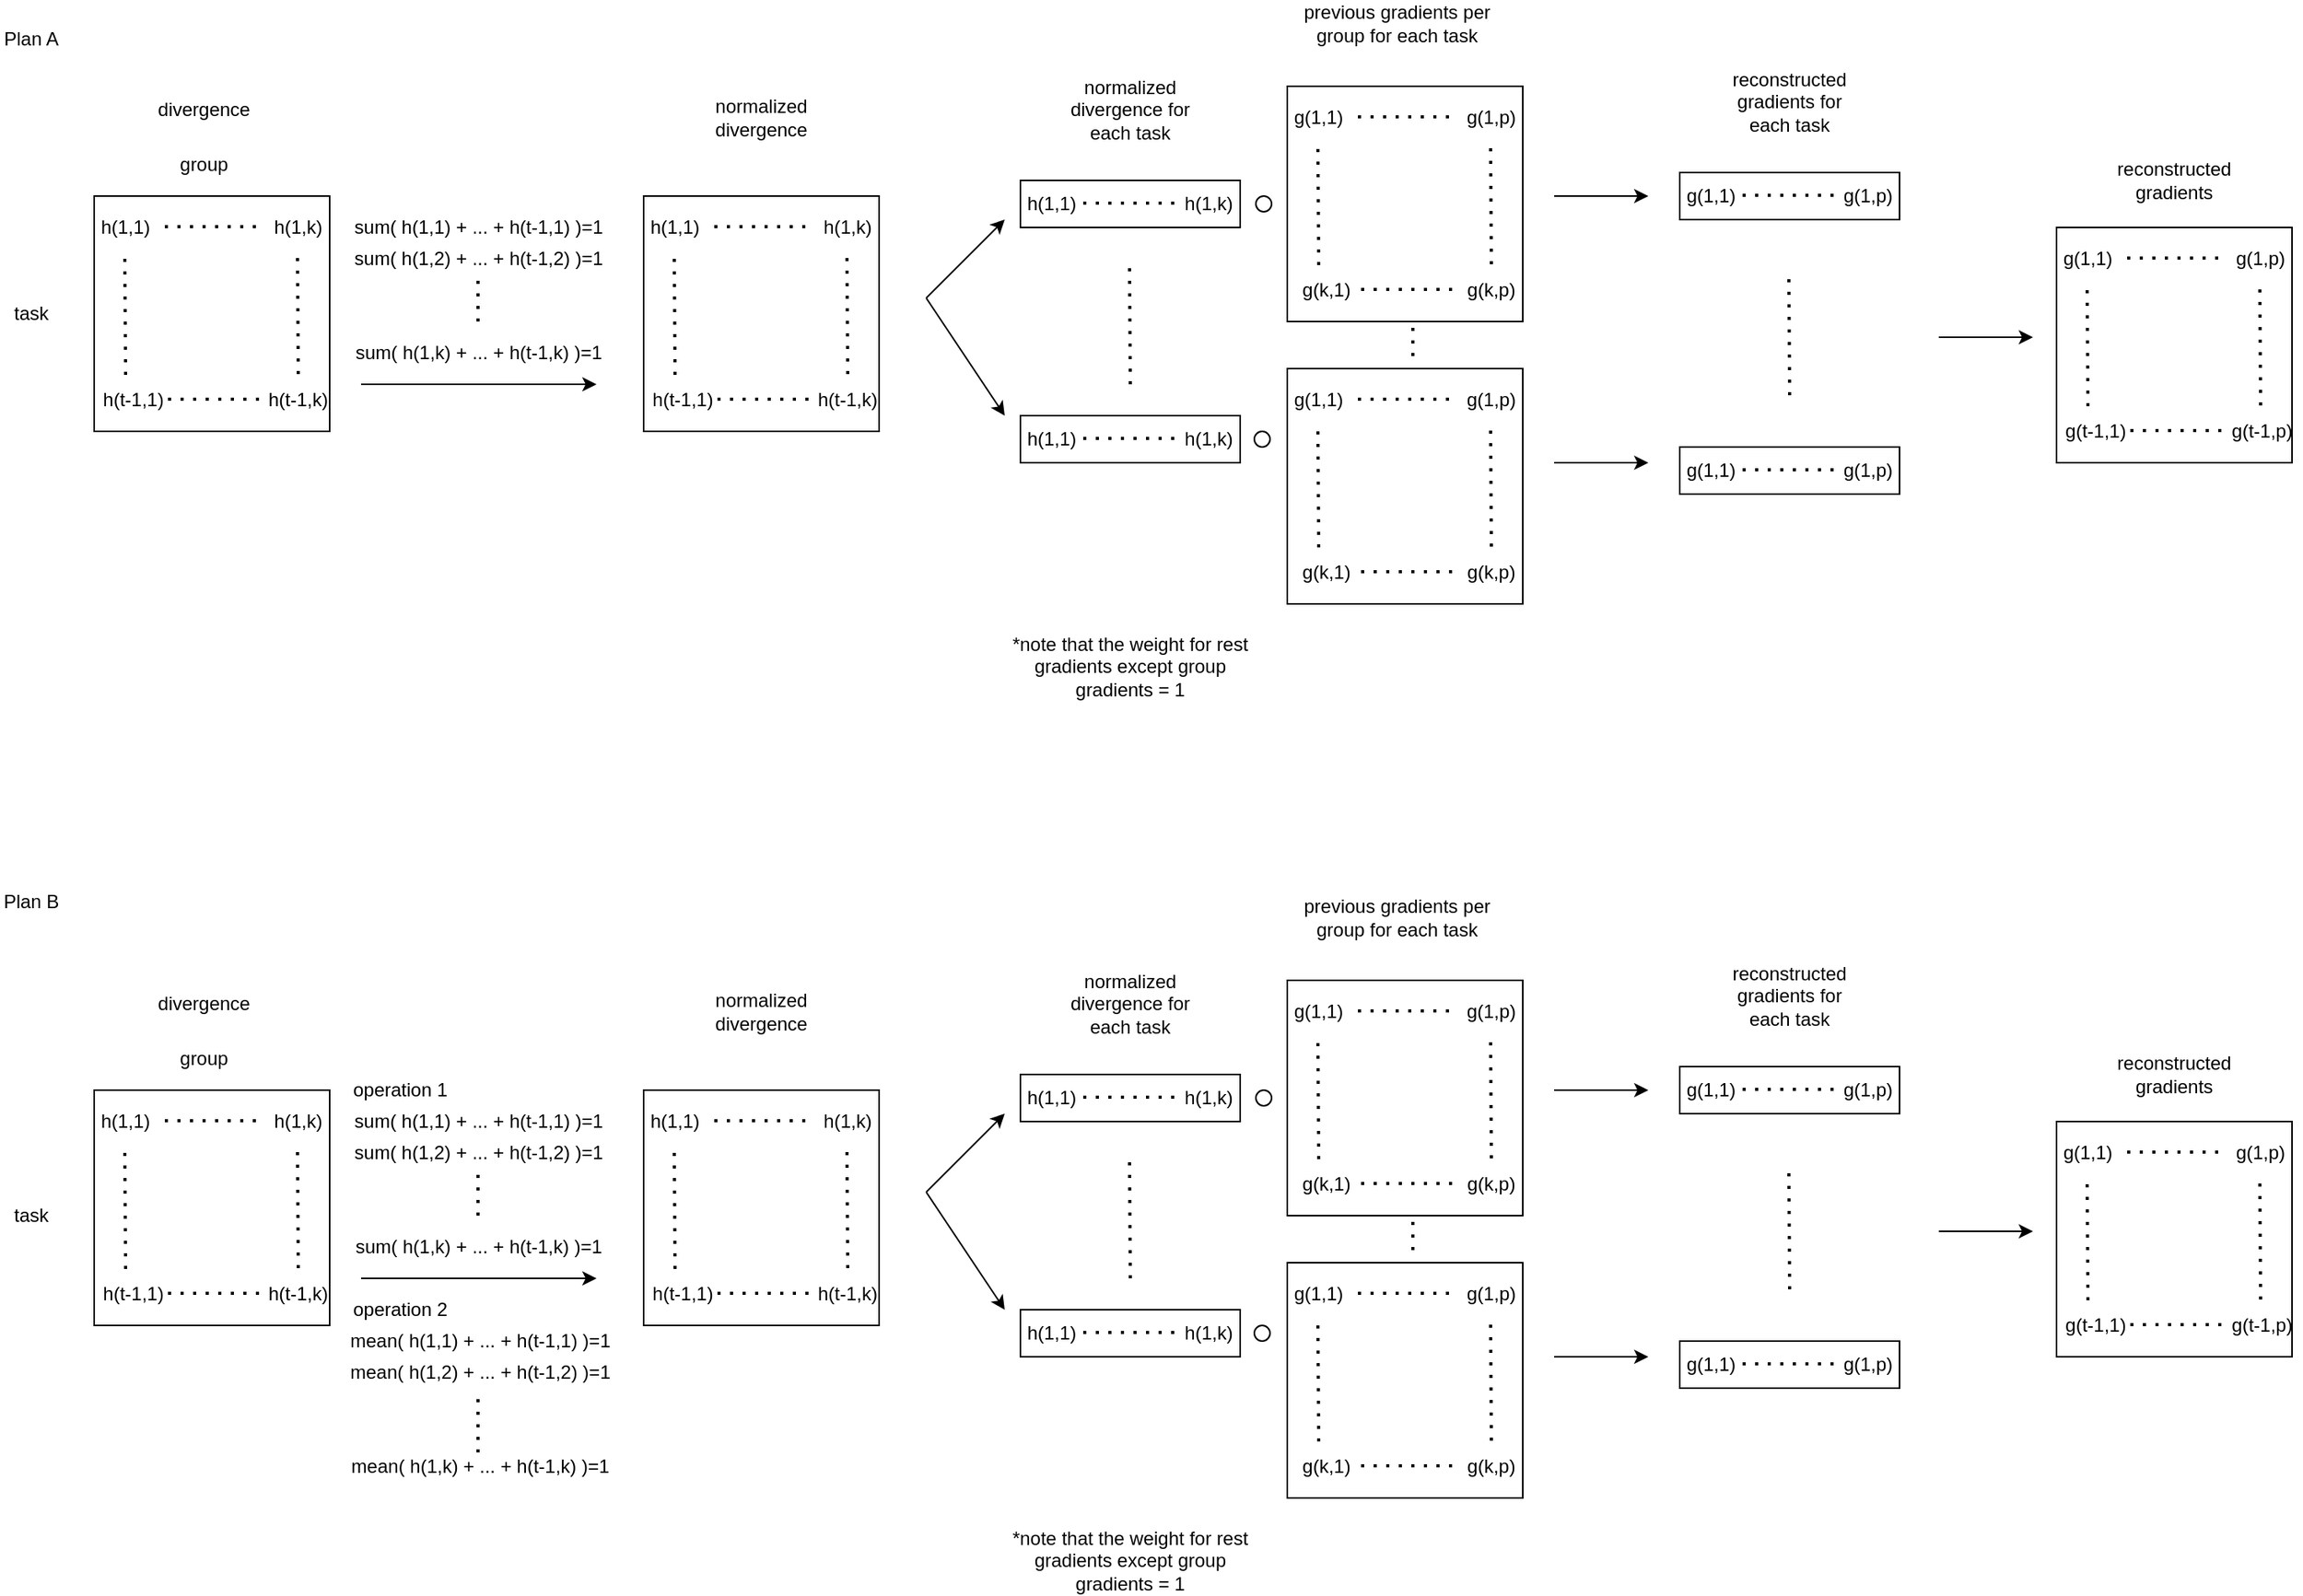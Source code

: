 <mxfile version="14.9.6" type="device"><diagram id="8a11EngGAGBLf7VXz49O" name="Page-1"><mxGraphModel dx="1901" dy="1101" grid="1" gridSize="10" guides="1" tooltips="1" connect="1" arrows="1" fold="1" page="1" pageScale="1" pageWidth="850" pageHeight="1100" math="0" shadow="0"><root><mxCell id="0"/><mxCell id="1" parent="0"/><mxCell id="VhBI8Ey52YDhDSZENE0C-6" value="" style="whiteSpace=wrap;html=1;aspect=fixed;" vertex="1" parent="1"><mxGeometry x="100" y="180" width="150" height="150" as="geometry"/></mxCell><mxCell id="VhBI8Ey52YDhDSZENE0C-7" value="h(1,1)" style="text;html=1;strokeColor=none;fillColor=none;align=center;verticalAlign=middle;whiteSpace=wrap;rounded=0;" vertex="1" parent="1"><mxGeometry x="100" y="190" width="40" height="20" as="geometry"/></mxCell><mxCell id="VhBI8Ey52YDhDSZENE0C-9" value="" style="endArrow=none;dashed=1;html=1;dashPattern=1 3;strokeWidth=2;" edge="1" parent="1"><mxGeometry width="50" height="50" relative="1" as="geometry"><mxPoint x="120" y="294" as="sourcePoint"/><mxPoint x="119.5" y="217" as="targetPoint"/></mxGeometry></mxCell><mxCell id="VhBI8Ey52YDhDSZENE0C-10" value="h(t-1,1)" style="text;html=1;strokeColor=none;fillColor=none;align=center;verticalAlign=middle;whiteSpace=wrap;rounded=0;" vertex="1" parent="1"><mxGeometry x="100" y="300" width="50" height="20" as="geometry"/></mxCell><mxCell id="VhBI8Ey52YDhDSZENE0C-11" value="" style="endArrow=none;dashed=1;html=1;dashPattern=1 3;strokeWidth=2;" edge="1" parent="1"><mxGeometry width="50" height="50" relative="1" as="geometry"><mxPoint x="145" y="199.5" as="sourcePoint"/><mxPoint x="205" y="199.5" as="targetPoint"/></mxGeometry></mxCell><mxCell id="VhBI8Ey52YDhDSZENE0C-12" value="h(1,k)" style="text;html=1;strokeColor=none;fillColor=none;align=center;verticalAlign=middle;whiteSpace=wrap;rounded=0;" vertex="1" parent="1"><mxGeometry x="210" y="190" width="40" height="20" as="geometry"/></mxCell><mxCell id="VhBI8Ey52YDhDSZENE0C-13" value="h(t-1,k)" style="text;html=1;strokeColor=none;fillColor=none;align=center;verticalAlign=middle;whiteSpace=wrap;rounded=0;" vertex="1" parent="1"><mxGeometry x="210" y="300" width="40" height="20" as="geometry"/></mxCell><mxCell id="VhBI8Ey52YDhDSZENE0C-14" value="" style="endArrow=none;dashed=1;html=1;dashPattern=1 3;strokeWidth=2;" edge="1" parent="1"><mxGeometry width="50" height="50" relative="1" as="geometry"><mxPoint x="230" y="293.5" as="sourcePoint"/><mxPoint x="229.5" y="216.5" as="targetPoint"/></mxGeometry></mxCell><mxCell id="VhBI8Ey52YDhDSZENE0C-15" value="" style="endArrow=none;dashed=1;html=1;dashPattern=1 3;strokeWidth=2;" edge="1" parent="1"><mxGeometry width="50" height="50" relative="1" as="geometry"><mxPoint x="147" y="309.5" as="sourcePoint"/><mxPoint x="207" y="309.5" as="targetPoint"/></mxGeometry></mxCell><mxCell id="VhBI8Ey52YDhDSZENE0C-16" value="divergence" style="text;html=1;strokeColor=none;fillColor=none;align=center;verticalAlign=middle;whiteSpace=wrap;rounded=0;" vertex="1" parent="1"><mxGeometry x="130" y="100" width="80" height="50" as="geometry"/></mxCell><mxCell id="VhBI8Ey52YDhDSZENE0C-18" value="group" style="text;html=1;strokeColor=none;fillColor=none;align=center;verticalAlign=middle;whiteSpace=wrap;rounded=0;" vertex="1" parent="1"><mxGeometry x="150" y="150" width="40" height="20" as="geometry"/></mxCell><mxCell id="VhBI8Ey52YDhDSZENE0C-19" value="task" style="text;html=1;strokeColor=none;fillColor=none;align=center;verticalAlign=middle;whiteSpace=wrap;rounded=0;" vertex="1" parent="1"><mxGeometry x="40" y="245" width="40" height="20" as="geometry"/></mxCell><mxCell id="VhBI8Ey52YDhDSZENE0C-20" value="" style="whiteSpace=wrap;html=1;aspect=fixed;" vertex="1" parent="1"><mxGeometry x="450" y="180" width="150" height="150" as="geometry"/></mxCell><mxCell id="VhBI8Ey52YDhDSZENE0C-21" value="h(1,1)" style="text;html=1;strokeColor=none;fillColor=none;align=center;verticalAlign=middle;whiteSpace=wrap;rounded=0;" vertex="1" parent="1"><mxGeometry x="450" y="190" width="40" height="20" as="geometry"/></mxCell><mxCell id="VhBI8Ey52YDhDSZENE0C-22" value="" style="endArrow=none;dashed=1;html=1;dashPattern=1 3;strokeWidth=2;" edge="1" parent="1"><mxGeometry width="50" height="50" relative="1" as="geometry"><mxPoint x="470" y="294" as="sourcePoint"/><mxPoint x="469.5" y="217" as="targetPoint"/></mxGeometry></mxCell><mxCell id="VhBI8Ey52YDhDSZENE0C-23" value="h(t-1,1)" style="text;html=1;strokeColor=none;fillColor=none;align=center;verticalAlign=middle;whiteSpace=wrap;rounded=0;" vertex="1" parent="1"><mxGeometry x="450" y="300" width="50" height="20" as="geometry"/></mxCell><mxCell id="VhBI8Ey52YDhDSZENE0C-24" value="" style="endArrow=none;dashed=1;html=1;dashPattern=1 3;strokeWidth=2;" edge="1" parent="1"><mxGeometry width="50" height="50" relative="1" as="geometry"><mxPoint x="495" y="199.5" as="sourcePoint"/><mxPoint x="555" y="199.5" as="targetPoint"/></mxGeometry></mxCell><mxCell id="VhBI8Ey52YDhDSZENE0C-25" value="h(1,k)" style="text;html=1;strokeColor=none;fillColor=none;align=center;verticalAlign=middle;whiteSpace=wrap;rounded=0;" vertex="1" parent="1"><mxGeometry x="560" y="190" width="40" height="20" as="geometry"/></mxCell><mxCell id="VhBI8Ey52YDhDSZENE0C-26" value="h(t-1,k)" style="text;html=1;strokeColor=none;fillColor=none;align=center;verticalAlign=middle;whiteSpace=wrap;rounded=0;" vertex="1" parent="1"><mxGeometry x="560" y="300" width="40" height="20" as="geometry"/></mxCell><mxCell id="VhBI8Ey52YDhDSZENE0C-27" value="" style="endArrow=none;dashed=1;html=1;dashPattern=1 3;strokeWidth=2;" edge="1" parent="1"><mxGeometry width="50" height="50" relative="1" as="geometry"><mxPoint x="580" y="293.5" as="sourcePoint"/><mxPoint x="579.5" y="216.5" as="targetPoint"/></mxGeometry></mxCell><mxCell id="VhBI8Ey52YDhDSZENE0C-28" value="" style="endArrow=none;dashed=1;html=1;dashPattern=1 3;strokeWidth=2;" edge="1" parent="1"><mxGeometry width="50" height="50" relative="1" as="geometry"><mxPoint x="497" y="309.5" as="sourcePoint"/><mxPoint x="557" y="309.5" as="targetPoint"/></mxGeometry></mxCell><mxCell id="VhBI8Ey52YDhDSZENE0C-32" value="" style="endArrow=classic;html=1;" edge="1" parent="1"><mxGeometry width="50" height="50" relative="1" as="geometry"><mxPoint x="270" y="300" as="sourcePoint"/><mxPoint x="420" y="300" as="targetPoint"/></mxGeometry></mxCell><mxCell id="VhBI8Ey52YDhDSZENE0C-33" value="sum( h(1,1) + ... + h(t-1,1) )=1" style="text;html=1;strokeColor=none;fillColor=none;align=center;verticalAlign=middle;whiteSpace=wrap;rounded=0;" vertex="1" parent="1"><mxGeometry x="250" y="190" width="190" height="20" as="geometry"/></mxCell><mxCell id="VhBI8Ey52YDhDSZENE0C-34" value="sum( h(1,2) + ... + h(t-1,2) )=1" style="text;html=1;strokeColor=none;fillColor=none;align=center;verticalAlign=middle;whiteSpace=wrap;rounded=0;" vertex="1" parent="1"><mxGeometry x="250" y="210" width="190" height="20" as="geometry"/></mxCell><mxCell id="VhBI8Ey52YDhDSZENE0C-35" value="" style="endArrow=none;dashed=1;html=1;dashPattern=1 3;strokeWidth=2;" edge="1" parent="1"><mxGeometry width="50" height="50" relative="1" as="geometry"><mxPoint x="344.5" y="260" as="sourcePoint"/><mxPoint x="344.5" y="230" as="targetPoint"/></mxGeometry></mxCell><mxCell id="VhBI8Ey52YDhDSZENE0C-36" value="sum( h(1,k) + ... + h(t-1,k) )=1" style="text;html=1;strokeColor=none;fillColor=none;align=center;verticalAlign=middle;whiteSpace=wrap;rounded=0;" vertex="1" parent="1"><mxGeometry x="250" y="270" width="190" height="20" as="geometry"/></mxCell><mxCell id="VhBI8Ey52YDhDSZENE0C-37" value="" style="ellipse;whiteSpace=wrap;html=1;aspect=fixed;" vertex="1" parent="1"><mxGeometry x="840" y="180" width="10" height="10" as="geometry"/></mxCell><mxCell id="VhBI8Ey52YDhDSZENE0C-39" value="" style="whiteSpace=wrap;html=1;aspect=fixed;" vertex="1" parent="1"><mxGeometry x="860" y="110" width="150" height="150" as="geometry"/></mxCell><mxCell id="VhBI8Ey52YDhDSZENE0C-40" value="g(1,1)" style="text;html=1;strokeColor=none;fillColor=none;align=center;verticalAlign=middle;whiteSpace=wrap;rounded=0;" vertex="1" parent="1"><mxGeometry x="860" y="120" width="40" height="20" as="geometry"/></mxCell><mxCell id="VhBI8Ey52YDhDSZENE0C-41" value="" style="endArrow=none;dashed=1;html=1;dashPattern=1 3;strokeWidth=2;" edge="1" parent="1"><mxGeometry width="50" height="50" relative="1" as="geometry"><mxPoint x="880" y="224" as="sourcePoint"/><mxPoint x="879.5" y="147" as="targetPoint"/></mxGeometry></mxCell><mxCell id="VhBI8Ey52YDhDSZENE0C-42" value="g(k,1)" style="text;html=1;strokeColor=none;fillColor=none;align=center;verticalAlign=middle;whiteSpace=wrap;rounded=0;" vertex="1" parent="1"><mxGeometry x="860" y="230" width="50" height="20" as="geometry"/></mxCell><mxCell id="VhBI8Ey52YDhDSZENE0C-43" value="" style="endArrow=none;dashed=1;html=1;dashPattern=1 3;strokeWidth=2;" edge="1" parent="1"><mxGeometry width="50" height="50" relative="1" as="geometry"><mxPoint x="905" y="129.5" as="sourcePoint"/><mxPoint x="965" y="129.5" as="targetPoint"/></mxGeometry></mxCell><mxCell id="VhBI8Ey52YDhDSZENE0C-44" value="g(1,p)" style="text;html=1;strokeColor=none;fillColor=none;align=center;verticalAlign=middle;whiteSpace=wrap;rounded=0;" vertex="1" parent="1"><mxGeometry x="970" y="120" width="40" height="20" as="geometry"/></mxCell><mxCell id="VhBI8Ey52YDhDSZENE0C-45" value="g(k,p)" style="text;html=1;strokeColor=none;fillColor=none;align=center;verticalAlign=middle;whiteSpace=wrap;rounded=0;" vertex="1" parent="1"><mxGeometry x="970" y="230" width="40" height="20" as="geometry"/></mxCell><mxCell id="VhBI8Ey52YDhDSZENE0C-46" value="" style="endArrow=none;dashed=1;html=1;dashPattern=1 3;strokeWidth=2;" edge="1" parent="1"><mxGeometry width="50" height="50" relative="1" as="geometry"><mxPoint x="990" y="223.5" as="sourcePoint"/><mxPoint x="989.5" y="146.5" as="targetPoint"/></mxGeometry></mxCell><mxCell id="VhBI8Ey52YDhDSZENE0C-47" value="" style="endArrow=none;dashed=1;html=1;dashPattern=1 3;strokeWidth=2;" edge="1" parent="1"><mxGeometry width="50" height="50" relative="1" as="geometry"><mxPoint x="907" y="239.5" as="sourcePoint"/><mxPoint x="967" y="239.5" as="targetPoint"/></mxGeometry></mxCell><mxCell id="VhBI8Ey52YDhDSZENE0C-48" value="" style="endArrow=classic;html=1;" edge="1" parent="1"><mxGeometry width="50" height="50" relative="1" as="geometry"><mxPoint x="630" y="245" as="sourcePoint"/><mxPoint x="680" y="195" as="targetPoint"/></mxGeometry></mxCell><mxCell id="VhBI8Ey52YDhDSZENE0C-49" value="" style="endArrow=classic;html=1;" edge="1" parent="1"><mxGeometry width="50" height="50" relative="1" as="geometry"><mxPoint x="630" y="245" as="sourcePoint"/><mxPoint x="680" y="320" as="targetPoint"/></mxGeometry></mxCell><mxCell id="VhBI8Ey52YDhDSZENE0C-51" value="" style="rounded=0;whiteSpace=wrap;html=1;" vertex="1" parent="1"><mxGeometry x="690" y="170" width="140" height="30" as="geometry"/></mxCell><mxCell id="VhBI8Ey52YDhDSZENE0C-52" value="h(1,1)" style="text;html=1;strokeColor=none;fillColor=none;align=center;verticalAlign=middle;whiteSpace=wrap;rounded=0;" vertex="1" parent="1"><mxGeometry x="690" y="175" width="40" height="20" as="geometry"/></mxCell><mxCell id="VhBI8Ey52YDhDSZENE0C-53" value="" style="endArrow=none;dashed=1;html=1;dashPattern=1 3;strokeWidth=2;" edge="1" parent="1"><mxGeometry width="50" height="50" relative="1" as="geometry"><mxPoint x="730" y="184.5" as="sourcePoint"/><mxPoint x="790" y="184.5" as="targetPoint"/></mxGeometry></mxCell><mxCell id="VhBI8Ey52YDhDSZENE0C-54" value="h(1,k)" style="text;html=1;strokeColor=none;fillColor=none;align=center;verticalAlign=middle;whiteSpace=wrap;rounded=0;" vertex="1" parent="1"><mxGeometry x="790" y="175" width="40" height="20" as="geometry"/></mxCell><mxCell id="VhBI8Ey52YDhDSZENE0C-55" value="" style="ellipse;whiteSpace=wrap;html=1;aspect=fixed;" vertex="1" parent="1"><mxGeometry x="839" y="330" width="10" height="10" as="geometry"/></mxCell><mxCell id="VhBI8Ey52YDhDSZENE0C-56" value="" style="whiteSpace=wrap;html=1;aspect=fixed;" vertex="1" parent="1"><mxGeometry x="860" y="290" width="150" height="150" as="geometry"/></mxCell><mxCell id="VhBI8Ey52YDhDSZENE0C-57" value="g(1,1)" style="text;html=1;strokeColor=none;fillColor=none;align=center;verticalAlign=middle;whiteSpace=wrap;rounded=0;" vertex="1" parent="1"><mxGeometry x="860" y="300" width="40" height="20" as="geometry"/></mxCell><mxCell id="VhBI8Ey52YDhDSZENE0C-58" value="" style="endArrow=none;dashed=1;html=1;dashPattern=1 3;strokeWidth=2;" edge="1" parent="1"><mxGeometry width="50" height="50" relative="1" as="geometry"><mxPoint x="880" y="404" as="sourcePoint"/><mxPoint x="879.5" y="327" as="targetPoint"/></mxGeometry></mxCell><mxCell id="VhBI8Ey52YDhDSZENE0C-59" value="g(k,1)" style="text;html=1;strokeColor=none;fillColor=none;align=center;verticalAlign=middle;whiteSpace=wrap;rounded=0;" vertex="1" parent="1"><mxGeometry x="860" y="410" width="50" height="20" as="geometry"/></mxCell><mxCell id="VhBI8Ey52YDhDSZENE0C-60" value="" style="endArrow=none;dashed=1;html=1;dashPattern=1 3;strokeWidth=2;" edge="1" parent="1"><mxGeometry width="50" height="50" relative="1" as="geometry"><mxPoint x="905" y="309.5" as="sourcePoint"/><mxPoint x="965" y="309.5" as="targetPoint"/></mxGeometry></mxCell><mxCell id="VhBI8Ey52YDhDSZENE0C-61" value="g(1,p)" style="text;html=1;strokeColor=none;fillColor=none;align=center;verticalAlign=middle;whiteSpace=wrap;rounded=0;" vertex="1" parent="1"><mxGeometry x="970" y="300" width="40" height="20" as="geometry"/></mxCell><mxCell id="VhBI8Ey52YDhDSZENE0C-62" value="g(k,p)" style="text;html=1;strokeColor=none;fillColor=none;align=center;verticalAlign=middle;whiteSpace=wrap;rounded=0;" vertex="1" parent="1"><mxGeometry x="970" y="410" width="40" height="20" as="geometry"/></mxCell><mxCell id="VhBI8Ey52YDhDSZENE0C-63" value="" style="endArrow=none;dashed=1;html=1;dashPattern=1 3;strokeWidth=2;" edge="1" parent="1"><mxGeometry width="50" height="50" relative="1" as="geometry"><mxPoint x="990" y="403.5" as="sourcePoint"/><mxPoint x="989.5" y="326.5" as="targetPoint"/></mxGeometry></mxCell><mxCell id="VhBI8Ey52YDhDSZENE0C-64" value="" style="endArrow=none;dashed=1;html=1;dashPattern=1 3;strokeWidth=2;" edge="1" parent="1"><mxGeometry width="50" height="50" relative="1" as="geometry"><mxPoint x="907" y="419.5" as="sourcePoint"/><mxPoint x="967" y="419.5" as="targetPoint"/></mxGeometry></mxCell><mxCell id="VhBI8Ey52YDhDSZENE0C-65" value="" style="rounded=0;whiteSpace=wrap;html=1;" vertex="1" parent="1"><mxGeometry x="690" y="320" width="140" height="30" as="geometry"/></mxCell><mxCell id="VhBI8Ey52YDhDSZENE0C-66" value="h(1,1)" style="text;html=1;strokeColor=none;fillColor=none;align=center;verticalAlign=middle;whiteSpace=wrap;rounded=0;" vertex="1" parent="1"><mxGeometry x="690" y="325" width="40" height="20" as="geometry"/></mxCell><mxCell id="VhBI8Ey52YDhDSZENE0C-67" value="" style="endArrow=none;dashed=1;html=1;dashPattern=1 3;strokeWidth=2;" edge="1" parent="1"><mxGeometry width="50" height="50" relative="1" as="geometry"><mxPoint x="730" y="334.5" as="sourcePoint"/><mxPoint x="790" y="334.5" as="targetPoint"/></mxGeometry></mxCell><mxCell id="VhBI8Ey52YDhDSZENE0C-68" value="h(1,k)" style="text;html=1;strokeColor=none;fillColor=none;align=center;verticalAlign=middle;whiteSpace=wrap;rounded=0;" vertex="1" parent="1"><mxGeometry x="790" y="325" width="40" height="20" as="geometry"/></mxCell><mxCell id="VhBI8Ey52YDhDSZENE0C-70" value="" style="endArrow=none;dashed=1;html=1;dashPattern=1 3;strokeWidth=2;" edge="1" parent="1"><mxGeometry width="50" height="50" relative="1" as="geometry"><mxPoint x="760" y="300" as="sourcePoint"/><mxPoint x="759.5" y="223" as="targetPoint"/></mxGeometry></mxCell><mxCell id="VhBI8Ey52YDhDSZENE0C-71" value="" style="endArrow=none;dashed=1;html=1;dashPattern=1 3;strokeWidth=2;" edge="1" parent="1"><mxGeometry width="50" height="50" relative="1" as="geometry"><mxPoint x="940" y="282" as="sourcePoint"/><mxPoint x="940" y="262" as="targetPoint"/></mxGeometry></mxCell><mxCell id="VhBI8Ey52YDhDSZENE0C-72" value="" style="endArrow=classic;html=1;" edge="1" parent="1"><mxGeometry width="50" height="50" relative="1" as="geometry"><mxPoint x="1030" y="180" as="sourcePoint"/><mxPoint x="1090" y="180" as="targetPoint"/></mxGeometry></mxCell><mxCell id="VhBI8Ey52YDhDSZENE0C-73" value="" style="endArrow=classic;html=1;" edge="1" parent="1"><mxGeometry width="50" height="50" relative="1" as="geometry"><mxPoint x="1030" y="350" as="sourcePoint"/><mxPoint x="1090" y="350" as="targetPoint"/></mxGeometry></mxCell><mxCell id="VhBI8Ey52YDhDSZENE0C-74" value="" style="rounded=0;whiteSpace=wrap;html=1;" vertex="1" parent="1"><mxGeometry x="1110" y="165" width="140" height="30" as="geometry"/></mxCell><mxCell id="VhBI8Ey52YDhDSZENE0C-75" value="g(1,1)" style="text;html=1;strokeColor=none;fillColor=none;align=center;verticalAlign=middle;whiteSpace=wrap;rounded=0;" vertex="1" parent="1"><mxGeometry x="1110" y="170" width="40" height="20" as="geometry"/></mxCell><mxCell id="VhBI8Ey52YDhDSZENE0C-76" value="" style="endArrow=none;dashed=1;html=1;dashPattern=1 3;strokeWidth=2;" edge="1" parent="1"><mxGeometry width="50" height="50" relative="1" as="geometry"><mxPoint x="1150" y="179.5" as="sourcePoint"/><mxPoint x="1210" y="179.5" as="targetPoint"/></mxGeometry></mxCell><mxCell id="VhBI8Ey52YDhDSZENE0C-77" value="g(1,p)" style="text;html=1;strokeColor=none;fillColor=none;align=center;verticalAlign=middle;whiteSpace=wrap;rounded=0;" vertex="1" parent="1"><mxGeometry x="1210" y="170" width="40" height="20" as="geometry"/></mxCell><mxCell id="VhBI8Ey52YDhDSZENE0C-78" value="" style="rounded=0;whiteSpace=wrap;html=1;" vertex="1" parent="1"><mxGeometry x="1110" y="340" width="140" height="30" as="geometry"/></mxCell><mxCell id="VhBI8Ey52YDhDSZENE0C-79" value="g(1,1)" style="text;html=1;strokeColor=none;fillColor=none;align=center;verticalAlign=middle;whiteSpace=wrap;rounded=0;" vertex="1" parent="1"><mxGeometry x="1110" y="345" width="40" height="20" as="geometry"/></mxCell><mxCell id="VhBI8Ey52YDhDSZENE0C-80" value="" style="endArrow=none;dashed=1;html=1;dashPattern=1 3;strokeWidth=2;" edge="1" parent="1"><mxGeometry width="50" height="50" relative="1" as="geometry"><mxPoint x="1150" y="354.5" as="sourcePoint"/><mxPoint x="1210" y="354.5" as="targetPoint"/></mxGeometry></mxCell><mxCell id="VhBI8Ey52YDhDSZENE0C-81" value="g(1,p)" style="text;html=1;strokeColor=none;fillColor=none;align=center;verticalAlign=middle;whiteSpace=wrap;rounded=0;" vertex="1" parent="1"><mxGeometry x="1210" y="345" width="40" height="20" as="geometry"/></mxCell><mxCell id="VhBI8Ey52YDhDSZENE0C-82" value="" style="endArrow=none;dashed=1;html=1;dashPattern=1 3;strokeWidth=2;" edge="1" parent="1"><mxGeometry width="50" height="50" relative="1" as="geometry"><mxPoint x="1180" y="307" as="sourcePoint"/><mxPoint x="1179.5" y="230" as="targetPoint"/></mxGeometry></mxCell><mxCell id="VhBI8Ey52YDhDSZENE0C-83" value="" style="endArrow=classic;html=1;" edge="1" parent="1"><mxGeometry width="50" height="50" relative="1" as="geometry"><mxPoint x="1275" y="270" as="sourcePoint"/><mxPoint x="1335" y="270" as="targetPoint"/></mxGeometry></mxCell><mxCell id="VhBI8Ey52YDhDSZENE0C-84" value="" style="whiteSpace=wrap;html=1;aspect=fixed;" vertex="1" parent="1"><mxGeometry x="1350" y="200" width="150" height="150" as="geometry"/></mxCell><mxCell id="VhBI8Ey52YDhDSZENE0C-85" value="g(1,1)" style="text;html=1;strokeColor=none;fillColor=none;align=center;verticalAlign=middle;whiteSpace=wrap;rounded=0;" vertex="1" parent="1"><mxGeometry x="1350" y="210" width="40" height="20" as="geometry"/></mxCell><mxCell id="VhBI8Ey52YDhDSZENE0C-86" value="" style="endArrow=none;dashed=1;html=1;dashPattern=1 3;strokeWidth=2;" edge="1" parent="1"><mxGeometry width="50" height="50" relative="1" as="geometry"><mxPoint x="1370" y="314" as="sourcePoint"/><mxPoint x="1369.5" y="237" as="targetPoint"/></mxGeometry></mxCell><mxCell id="VhBI8Ey52YDhDSZENE0C-87" value="g(t-1,1)" style="text;html=1;strokeColor=none;fillColor=none;align=center;verticalAlign=middle;whiteSpace=wrap;rounded=0;" vertex="1" parent="1"><mxGeometry x="1350" y="320" width="50" height="20" as="geometry"/></mxCell><mxCell id="VhBI8Ey52YDhDSZENE0C-88" value="" style="endArrow=none;dashed=1;html=1;dashPattern=1 3;strokeWidth=2;" edge="1" parent="1"><mxGeometry width="50" height="50" relative="1" as="geometry"><mxPoint x="1395" y="219.5" as="sourcePoint"/><mxPoint x="1455" y="219.5" as="targetPoint"/></mxGeometry></mxCell><mxCell id="VhBI8Ey52YDhDSZENE0C-89" value="g(1,p)" style="text;html=1;strokeColor=none;fillColor=none;align=center;verticalAlign=middle;whiteSpace=wrap;rounded=0;" vertex="1" parent="1"><mxGeometry x="1460" y="210" width="40" height="20" as="geometry"/></mxCell><mxCell id="VhBI8Ey52YDhDSZENE0C-90" value="g(t-1,p)" style="text;html=1;strokeColor=none;fillColor=none;align=center;verticalAlign=middle;whiteSpace=wrap;rounded=0;" vertex="1" parent="1"><mxGeometry x="1456" y="320" width="50" height="20" as="geometry"/></mxCell><mxCell id="VhBI8Ey52YDhDSZENE0C-91" value="" style="endArrow=none;dashed=1;html=1;dashPattern=1 3;strokeWidth=2;" edge="1" parent="1"><mxGeometry width="50" height="50" relative="1" as="geometry"><mxPoint x="1480" y="313.5" as="sourcePoint"/><mxPoint x="1479.5" y="236.5" as="targetPoint"/></mxGeometry></mxCell><mxCell id="VhBI8Ey52YDhDSZENE0C-92" value="" style="endArrow=none;dashed=1;html=1;dashPattern=1 3;strokeWidth=2;" edge="1" parent="1"><mxGeometry width="50" height="50" relative="1" as="geometry"><mxPoint x="1397" y="329.5" as="sourcePoint"/><mxPoint x="1457" y="329.5" as="targetPoint"/></mxGeometry></mxCell><mxCell id="VhBI8Ey52YDhDSZENE0C-93" value="normalized divergence" style="text;html=1;strokeColor=none;fillColor=none;align=center;verticalAlign=middle;whiteSpace=wrap;rounded=0;" vertex="1" parent="1"><mxGeometry x="505" y="120" width="40" height="20" as="geometry"/></mxCell><mxCell id="VhBI8Ey52YDhDSZENE0C-94" value="normalized divergence for each task" style="text;html=1;strokeColor=none;fillColor=none;align=center;verticalAlign=middle;whiteSpace=wrap;rounded=0;" vertex="1" parent="1"><mxGeometry x="720" y="115" width="80" height="20" as="geometry"/></mxCell><mxCell id="VhBI8Ey52YDhDSZENE0C-96" value="previous gradients per group for each task" style="text;html=1;strokeColor=none;fillColor=none;align=center;verticalAlign=middle;whiteSpace=wrap;rounded=0;" vertex="1" parent="1"><mxGeometry x="860" y="60" width="140" height="20" as="geometry"/></mxCell><mxCell id="VhBI8Ey52YDhDSZENE0C-97" value="reconstructed gradients for each task" style="text;html=1;strokeColor=none;fillColor=none;align=center;verticalAlign=middle;whiteSpace=wrap;rounded=0;" vertex="1" parent="1"><mxGeometry x="1140" y="110" width="80" height="20" as="geometry"/></mxCell><mxCell id="VhBI8Ey52YDhDSZENE0C-98" value="reconstructed gradients" style="text;html=1;strokeColor=none;fillColor=none;align=center;verticalAlign=middle;whiteSpace=wrap;rounded=0;" vertex="1" parent="1"><mxGeometry x="1405" y="160" width="40" height="20" as="geometry"/></mxCell><mxCell id="VhBI8Ey52YDhDSZENE0C-99" value="" style="whiteSpace=wrap;html=1;aspect=fixed;" vertex="1" parent="1"><mxGeometry x="100" y="750" width="150" height="150" as="geometry"/></mxCell><mxCell id="VhBI8Ey52YDhDSZENE0C-100" value="h(1,1)" style="text;html=1;strokeColor=none;fillColor=none;align=center;verticalAlign=middle;whiteSpace=wrap;rounded=0;" vertex="1" parent="1"><mxGeometry x="100" y="760" width="40" height="20" as="geometry"/></mxCell><mxCell id="VhBI8Ey52YDhDSZENE0C-101" value="" style="endArrow=none;dashed=1;html=1;dashPattern=1 3;strokeWidth=2;" edge="1" parent="1"><mxGeometry width="50" height="50" relative="1" as="geometry"><mxPoint x="120" y="864" as="sourcePoint"/><mxPoint x="119.5" y="787" as="targetPoint"/></mxGeometry></mxCell><mxCell id="VhBI8Ey52YDhDSZENE0C-102" value="h(t-1,1)" style="text;html=1;strokeColor=none;fillColor=none;align=center;verticalAlign=middle;whiteSpace=wrap;rounded=0;" vertex="1" parent="1"><mxGeometry x="100" y="870" width="50" height="20" as="geometry"/></mxCell><mxCell id="VhBI8Ey52YDhDSZENE0C-103" value="" style="endArrow=none;dashed=1;html=1;dashPattern=1 3;strokeWidth=2;" edge="1" parent="1"><mxGeometry width="50" height="50" relative="1" as="geometry"><mxPoint x="145" y="769.5" as="sourcePoint"/><mxPoint x="205" y="769.5" as="targetPoint"/></mxGeometry></mxCell><mxCell id="VhBI8Ey52YDhDSZENE0C-104" value="h(1,k)" style="text;html=1;strokeColor=none;fillColor=none;align=center;verticalAlign=middle;whiteSpace=wrap;rounded=0;" vertex="1" parent="1"><mxGeometry x="210" y="760" width="40" height="20" as="geometry"/></mxCell><mxCell id="VhBI8Ey52YDhDSZENE0C-105" value="h(t-1,k)" style="text;html=1;strokeColor=none;fillColor=none;align=center;verticalAlign=middle;whiteSpace=wrap;rounded=0;" vertex="1" parent="1"><mxGeometry x="210" y="870" width="40" height="20" as="geometry"/></mxCell><mxCell id="VhBI8Ey52YDhDSZENE0C-106" value="" style="endArrow=none;dashed=1;html=1;dashPattern=1 3;strokeWidth=2;" edge="1" parent="1"><mxGeometry width="50" height="50" relative="1" as="geometry"><mxPoint x="230" y="863.5" as="sourcePoint"/><mxPoint x="229.5" y="786.5" as="targetPoint"/></mxGeometry></mxCell><mxCell id="VhBI8Ey52YDhDSZENE0C-107" value="" style="endArrow=none;dashed=1;html=1;dashPattern=1 3;strokeWidth=2;" edge="1" parent="1"><mxGeometry width="50" height="50" relative="1" as="geometry"><mxPoint x="147" y="879.5" as="sourcePoint"/><mxPoint x="207" y="879.5" as="targetPoint"/></mxGeometry></mxCell><mxCell id="VhBI8Ey52YDhDSZENE0C-108" value="divergence" style="text;html=1;strokeColor=none;fillColor=none;align=center;verticalAlign=middle;whiteSpace=wrap;rounded=0;" vertex="1" parent="1"><mxGeometry x="130" y="670" width="80" height="50" as="geometry"/></mxCell><mxCell id="VhBI8Ey52YDhDSZENE0C-109" value="group" style="text;html=1;strokeColor=none;fillColor=none;align=center;verticalAlign=middle;whiteSpace=wrap;rounded=0;" vertex="1" parent="1"><mxGeometry x="150" y="720" width="40" height="20" as="geometry"/></mxCell><mxCell id="VhBI8Ey52YDhDSZENE0C-110" value="" style="whiteSpace=wrap;html=1;aspect=fixed;" vertex="1" parent="1"><mxGeometry x="450" y="750" width="150" height="150" as="geometry"/></mxCell><mxCell id="VhBI8Ey52YDhDSZENE0C-111" value="h(1,1)" style="text;html=1;strokeColor=none;fillColor=none;align=center;verticalAlign=middle;whiteSpace=wrap;rounded=0;" vertex="1" parent="1"><mxGeometry x="450" y="760" width="40" height="20" as="geometry"/></mxCell><mxCell id="VhBI8Ey52YDhDSZENE0C-112" value="" style="endArrow=none;dashed=1;html=1;dashPattern=1 3;strokeWidth=2;" edge="1" parent="1"><mxGeometry width="50" height="50" relative="1" as="geometry"><mxPoint x="470" y="864" as="sourcePoint"/><mxPoint x="469.5" y="787" as="targetPoint"/></mxGeometry></mxCell><mxCell id="VhBI8Ey52YDhDSZENE0C-113" value="h(t-1,1)" style="text;html=1;strokeColor=none;fillColor=none;align=center;verticalAlign=middle;whiteSpace=wrap;rounded=0;" vertex="1" parent="1"><mxGeometry x="450" y="870" width="50" height="20" as="geometry"/></mxCell><mxCell id="VhBI8Ey52YDhDSZENE0C-114" value="" style="endArrow=none;dashed=1;html=1;dashPattern=1 3;strokeWidth=2;" edge="1" parent="1"><mxGeometry width="50" height="50" relative="1" as="geometry"><mxPoint x="495" y="769.5" as="sourcePoint"/><mxPoint x="555" y="769.5" as="targetPoint"/></mxGeometry></mxCell><mxCell id="VhBI8Ey52YDhDSZENE0C-115" value="h(1,k)" style="text;html=1;strokeColor=none;fillColor=none;align=center;verticalAlign=middle;whiteSpace=wrap;rounded=0;" vertex="1" parent="1"><mxGeometry x="560" y="760" width="40" height="20" as="geometry"/></mxCell><mxCell id="VhBI8Ey52YDhDSZENE0C-116" value="h(t-1,k)" style="text;html=1;strokeColor=none;fillColor=none;align=center;verticalAlign=middle;whiteSpace=wrap;rounded=0;" vertex="1" parent="1"><mxGeometry x="560" y="870" width="40" height="20" as="geometry"/></mxCell><mxCell id="VhBI8Ey52YDhDSZENE0C-117" value="" style="endArrow=none;dashed=1;html=1;dashPattern=1 3;strokeWidth=2;" edge="1" parent="1"><mxGeometry width="50" height="50" relative="1" as="geometry"><mxPoint x="580" y="863.5" as="sourcePoint"/><mxPoint x="579.5" y="786.5" as="targetPoint"/></mxGeometry></mxCell><mxCell id="VhBI8Ey52YDhDSZENE0C-118" value="" style="endArrow=none;dashed=1;html=1;dashPattern=1 3;strokeWidth=2;" edge="1" parent="1"><mxGeometry width="50" height="50" relative="1" as="geometry"><mxPoint x="497" y="879.5" as="sourcePoint"/><mxPoint x="557" y="879.5" as="targetPoint"/></mxGeometry></mxCell><mxCell id="VhBI8Ey52YDhDSZENE0C-119" value="" style="endArrow=classic;html=1;" edge="1" parent="1"><mxGeometry width="50" height="50" relative="1" as="geometry"><mxPoint x="270" y="870" as="sourcePoint"/><mxPoint x="420" y="870" as="targetPoint"/></mxGeometry></mxCell><mxCell id="VhBI8Ey52YDhDSZENE0C-120" value="sum( h(1,1) + ... + h(t-1,1) )=1" style="text;html=1;strokeColor=none;fillColor=none;align=center;verticalAlign=middle;whiteSpace=wrap;rounded=0;" vertex="1" parent="1"><mxGeometry x="250" y="760" width="190" height="20" as="geometry"/></mxCell><mxCell id="VhBI8Ey52YDhDSZENE0C-121" value="sum( h(1,2) + ... + h(t-1,2) )=1" style="text;html=1;strokeColor=none;fillColor=none;align=center;verticalAlign=middle;whiteSpace=wrap;rounded=0;" vertex="1" parent="1"><mxGeometry x="250" y="780" width="190" height="20" as="geometry"/></mxCell><mxCell id="VhBI8Ey52YDhDSZENE0C-122" value="" style="endArrow=none;dashed=1;html=1;dashPattern=1 3;strokeWidth=2;" edge="1" parent="1"><mxGeometry width="50" height="50" relative="1" as="geometry"><mxPoint x="344.5" y="830" as="sourcePoint"/><mxPoint x="344.5" y="800" as="targetPoint"/></mxGeometry></mxCell><mxCell id="VhBI8Ey52YDhDSZENE0C-123" value="sum( h(1,k) + ... + h(t-1,k) )=1" style="text;html=1;strokeColor=none;fillColor=none;align=center;verticalAlign=middle;whiteSpace=wrap;rounded=0;" vertex="1" parent="1"><mxGeometry x="250" y="840" width="190" height="20" as="geometry"/></mxCell><mxCell id="VhBI8Ey52YDhDSZENE0C-124" value="" style="ellipse;whiteSpace=wrap;html=1;aspect=fixed;" vertex="1" parent="1"><mxGeometry x="840" y="750" width="10" height="10" as="geometry"/></mxCell><mxCell id="VhBI8Ey52YDhDSZENE0C-125" value="" style="whiteSpace=wrap;html=1;aspect=fixed;" vertex="1" parent="1"><mxGeometry x="860" y="680" width="150" height="150" as="geometry"/></mxCell><mxCell id="VhBI8Ey52YDhDSZENE0C-126" value="g(1,1)" style="text;html=1;strokeColor=none;fillColor=none;align=center;verticalAlign=middle;whiteSpace=wrap;rounded=0;" vertex="1" parent="1"><mxGeometry x="860" y="690" width="40" height="20" as="geometry"/></mxCell><mxCell id="VhBI8Ey52YDhDSZENE0C-127" value="" style="endArrow=none;dashed=1;html=1;dashPattern=1 3;strokeWidth=2;" edge="1" parent="1"><mxGeometry width="50" height="50" relative="1" as="geometry"><mxPoint x="880" y="794" as="sourcePoint"/><mxPoint x="879.5" y="717" as="targetPoint"/></mxGeometry></mxCell><mxCell id="VhBI8Ey52YDhDSZENE0C-128" value="g(k,1)" style="text;html=1;strokeColor=none;fillColor=none;align=center;verticalAlign=middle;whiteSpace=wrap;rounded=0;" vertex="1" parent="1"><mxGeometry x="860" y="800" width="50" height="20" as="geometry"/></mxCell><mxCell id="VhBI8Ey52YDhDSZENE0C-129" value="" style="endArrow=none;dashed=1;html=1;dashPattern=1 3;strokeWidth=2;" edge="1" parent="1"><mxGeometry width="50" height="50" relative="1" as="geometry"><mxPoint x="905" y="699.5" as="sourcePoint"/><mxPoint x="965" y="699.5" as="targetPoint"/></mxGeometry></mxCell><mxCell id="VhBI8Ey52YDhDSZENE0C-130" value="g(1,p)" style="text;html=1;strokeColor=none;fillColor=none;align=center;verticalAlign=middle;whiteSpace=wrap;rounded=0;" vertex="1" parent="1"><mxGeometry x="970" y="690" width="40" height="20" as="geometry"/></mxCell><mxCell id="VhBI8Ey52YDhDSZENE0C-131" value="g(k,p)" style="text;html=1;strokeColor=none;fillColor=none;align=center;verticalAlign=middle;whiteSpace=wrap;rounded=0;" vertex="1" parent="1"><mxGeometry x="970" y="800" width="40" height="20" as="geometry"/></mxCell><mxCell id="VhBI8Ey52YDhDSZENE0C-132" value="" style="endArrow=none;dashed=1;html=1;dashPattern=1 3;strokeWidth=2;" edge="1" parent="1"><mxGeometry width="50" height="50" relative="1" as="geometry"><mxPoint x="990" y="793.5" as="sourcePoint"/><mxPoint x="989.5" y="716.5" as="targetPoint"/></mxGeometry></mxCell><mxCell id="VhBI8Ey52YDhDSZENE0C-133" value="" style="endArrow=none;dashed=1;html=1;dashPattern=1 3;strokeWidth=2;" edge="1" parent="1"><mxGeometry width="50" height="50" relative="1" as="geometry"><mxPoint x="907" y="809.5" as="sourcePoint"/><mxPoint x="967" y="809.5" as="targetPoint"/></mxGeometry></mxCell><mxCell id="VhBI8Ey52YDhDSZENE0C-134" value="" style="endArrow=classic;html=1;" edge="1" parent="1"><mxGeometry width="50" height="50" relative="1" as="geometry"><mxPoint x="630" y="815" as="sourcePoint"/><mxPoint x="680" y="765" as="targetPoint"/></mxGeometry></mxCell><mxCell id="VhBI8Ey52YDhDSZENE0C-135" value="" style="endArrow=classic;html=1;" edge="1" parent="1"><mxGeometry width="50" height="50" relative="1" as="geometry"><mxPoint x="630" y="815" as="sourcePoint"/><mxPoint x="680" y="890" as="targetPoint"/></mxGeometry></mxCell><mxCell id="VhBI8Ey52YDhDSZENE0C-136" value="" style="rounded=0;whiteSpace=wrap;html=1;" vertex="1" parent="1"><mxGeometry x="690" y="740" width="140" height="30" as="geometry"/></mxCell><mxCell id="VhBI8Ey52YDhDSZENE0C-137" value="h(1,1)" style="text;html=1;strokeColor=none;fillColor=none;align=center;verticalAlign=middle;whiteSpace=wrap;rounded=0;" vertex="1" parent="1"><mxGeometry x="690" y="745" width="40" height="20" as="geometry"/></mxCell><mxCell id="VhBI8Ey52YDhDSZENE0C-138" value="" style="endArrow=none;dashed=1;html=1;dashPattern=1 3;strokeWidth=2;" edge="1" parent="1"><mxGeometry width="50" height="50" relative="1" as="geometry"><mxPoint x="730" y="754.5" as="sourcePoint"/><mxPoint x="790" y="754.5" as="targetPoint"/></mxGeometry></mxCell><mxCell id="VhBI8Ey52YDhDSZENE0C-139" value="h(1,k)" style="text;html=1;strokeColor=none;fillColor=none;align=center;verticalAlign=middle;whiteSpace=wrap;rounded=0;" vertex="1" parent="1"><mxGeometry x="790" y="745" width="40" height="20" as="geometry"/></mxCell><mxCell id="VhBI8Ey52YDhDSZENE0C-140" value="" style="ellipse;whiteSpace=wrap;html=1;aspect=fixed;" vertex="1" parent="1"><mxGeometry x="839" y="900" width="10" height="10" as="geometry"/></mxCell><mxCell id="VhBI8Ey52YDhDSZENE0C-141" value="" style="whiteSpace=wrap;html=1;aspect=fixed;" vertex="1" parent="1"><mxGeometry x="860" y="860" width="150" height="150" as="geometry"/></mxCell><mxCell id="VhBI8Ey52YDhDSZENE0C-142" value="g(1,1)" style="text;html=1;strokeColor=none;fillColor=none;align=center;verticalAlign=middle;whiteSpace=wrap;rounded=0;" vertex="1" parent="1"><mxGeometry x="860" y="870" width="40" height="20" as="geometry"/></mxCell><mxCell id="VhBI8Ey52YDhDSZENE0C-143" value="" style="endArrow=none;dashed=1;html=1;dashPattern=1 3;strokeWidth=2;" edge="1" parent="1"><mxGeometry width="50" height="50" relative="1" as="geometry"><mxPoint x="880" y="974" as="sourcePoint"/><mxPoint x="879.5" y="897" as="targetPoint"/></mxGeometry></mxCell><mxCell id="VhBI8Ey52YDhDSZENE0C-144" value="g(k,1)" style="text;html=1;strokeColor=none;fillColor=none;align=center;verticalAlign=middle;whiteSpace=wrap;rounded=0;" vertex="1" parent="1"><mxGeometry x="860" y="980" width="50" height="20" as="geometry"/></mxCell><mxCell id="VhBI8Ey52YDhDSZENE0C-145" value="" style="endArrow=none;dashed=1;html=1;dashPattern=1 3;strokeWidth=2;" edge="1" parent="1"><mxGeometry width="50" height="50" relative="1" as="geometry"><mxPoint x="905" y="879.5" as="sourcePoint"/><mxPoint x="965" y="879.5" as="targetPoint"/></mxGeometry></mxCell><mxCell id="VhBI8Ey52YDhDSZENE0C-146" value="g(1,p)" style="text;html=1;strokeColor=none;fillColor=none;align=center;verticalAlign=middle;whiteSpace=wrap;rounded=0;" vertex="1" parent="1"><mxGeometry x="970" y="870" width="40" height="20" as="geometry"/></mxCell><mxCell id="VhBI8Ey52YDhDSZENE0C-147" value="g(k,p)" style="text;html=1;strokeColor=none;fillColor=none;align=center;verticalAlign=middle;whiteSpace=wrap;rounded=0;" vertex="1" parent="1"><mxGeometry x="970" y="980" width="40" height="20" as="geometry"/></mxCell><mxCell id="VhBI8Ey52YDhDSZENE0C-148" value="" style="endArrow=none;dashed=1;html=1;dashPattern=1 3;strokeWidth=2;" edge="1" parent="1"><mxGeometry width="50" height="50" relative="1" as="geometry"><mxPoint x="990" y="973.5" as="sourcePoint"/><mxPoint x="989.5" y="896.5" as="targetPoint"/></mxGeometry></mxCell><mxCell id="VhBI8Ey52YDhDSZENE0C-149" value="" style="endArrow=none;dashed=1;html=1;dashPattern=1 3;strokeWidth=2;" edge="1" parent="1"><mxGeometry width="50" height="50" relative="1" as="geometry"><mxPoint x="907" y="989.5" as="sourcePoint"/><mxPoint x="967" y="989.5" as="targetPoint"/></mxGeometry></mxCell><mxCell id="VhBI8Ey52YDhDSZENE0C-150" value="" style="rounded=0;whiteSpace=wrap;html=1;" vertex="1" parent="1"><mxGeometry x="690" y="890" width="140" height="30" as="geometry"/></mxCell><mxCell id="VhBI8Ey52YDhDSZENE0C-151" value="h(1,1)" style="text;html=1;strokeColor=none;fillColor=none;align=center;verticalAlign=middle;whiteSpace=wrap;rounded=0;" vertex="1" parent="1"><mxGeometry x="690" y="895" width="40" height="20" as="geometry"/></mxCell><mxCell id="VhBI8Ey52YDhDSZENE0C-152" value="" style="endArrow=none;dashed=1;html=1;dashPattern=1 3;strokeWidth=2;" edge="1" parent="1"><mxGeometry width="50" height="50" relative="1" as="geometry"><mxPoint x="730" y="904.5" as="sourcePoint"/><mxPoint x="790" y="904.5" as="targetPoint"/></mxGeometry></mxCell><mxCell id="VhBI8Ey52YDhDSZENE0C-153" value="h(1,k)" style="text;html=1;strokeColor=none;fillColor=none;align=center;verticalAlign=middle;whiteSpace=wrap;rounded=0;" vertex="1" parent="1"><mxGeometry x="790" y="895" width="40" height="20" as="geometry"/></mxCell><mxCell id="VhBI8Ey52YDhDSZENE0C-154" value="" style="endArrow=none;dashed=1;html=1;dashPattern=1 3;strokeWidth=2;" edge="1" parent="1"><mxGeometry width="50" height="50" relative="1" as="geometry"><mxPoint x="760" y="870" as="sourcePoint"/><mxPoint x="759.5" y="793" as="targetPoint"/></mxGeometry></mxCell><mxCell id="VhBI8Ey52YDhDSZENE0C-155" value="" style="endArrow=none;dashed=1;html=1;dashPattern=1 3;strokeWidth=2;" edge="1" parent="1"><mxGeometry width="50" height="50" relative="1" as="geometry"><mxPoint x="940" y="852" as="sourcePoint"/><mxPoint x="940" y="832" as="targetPoint"/></mxGeometry></mxCell><mxCell id="VhBI8Ey52YDhDSZENE0C-156" value="" style="endArrow=classic;html=1;" edge="1" parent="1"><mxGeometry width="50" height="50" relative="1" as="geometry"><mxPoint x="1030" y="750" as="sourcePoint"/><mxPoint x="1090" y="750" as="targetPoint"/></mxGeometry></mxCell><mxCell id="VhBI8Ey52YDhDSZENE0C-157" value="" style="endArrow=classic;html=1;" edge="1" parent="1"><mxGeometry width="50" height="50" relative="1" as="geometry"><mxPoint x="1030" y="920" as="sourcePoint"/><mxPoint x="1090" y="920" as="targetPoint"/></mxGeometry></mxCell><mxCell id="VhBI8Ey52YDhDSZENE0C-158" value="" style="rounded=0;whiteSpace=wrap;html=1;" vertex="1" parent="1"><mxGeometry x="1110" y="735" width="140" height="30" as="geometry"/></mxCell><mxCell id="VhBI8Ey52YDhDSZENE0C-159" value="g(1,1)" style="text;html=1;strokeColor=none;fillColor=none;align=center;verticalAlign=middle;whiteSpace=wrap;rounded=0;" vertex="1" parent="1"><mxGeometry x="1110" y="740" width="40" height="20" as="geometry"/></mxCell><mxCell id="VhBI8Ey52YDhDSZENE0C-160" value="" style="endArrow=none;dashed=1;html=1;dashPattern=1 3;strokeWidth=2;" edge="1" parent="1"><mxGeometry width="50" height="50" relative="1" as="geometry"><mxPoint x="1150" y="749.5" as="sourcePoint"/><mxPoint x="1210" y="749.5" as="targetPoint"/></mxGeometry></mxCell><mxCell id="VhBI8Ey52YDhDSZENE0C-161" value="g(1,p)" style="text;html=1;strokeColor=none;fillColor=none;align=center;verticalAlign=middle;whiteSpace=wrap;rounded=0;" vertex="1" parent="1"><mxGeometry x="1210" y="740" width="40" height="20" as="geometry"/></mxCell><mxCell id="VhBI8Ey52YDhDSZENE0C-162" value="" style="rounded=0;whiteSpace=wrap;html=1;" vertex="1" parent="1"><mxGeometry x="1110" y="910" width="140" height="30" as="geometry"/></mxCell><mxCell id="VhBI8Ey52YDhDSZENE0C-163" value="g(1,1)" style="text;html=1;strokeColor=none;fillColor=none;align=center;verticalAlign=middle;whiteSpace=wrap;rounded=0;" vertex="1" parent="1"><mxGeometry x="1110" y="915" width="40" height="20" as="geometry"/></mxCell><mxCell id="VhBI8Ey52YDhDSZENE0C-164" value="" style="endArrow=none;dashed=1;html=1;dashPattern=1 3;strokeWidth=2;" edge="1" parent="1"><mxGeometry width="50" height="50" relative="1" as="geometry"><mxPoint x="1150" y="924.5" as="sourcePoint"/><mxPoint x="1210" y="924.5" as="targetPoint"/></mxGeometry></mxCell><mxCell id="VhBI8Ey52YDhDSZENE0C-165" value="g(1,p)" style="text;html=1;strokeColor=none;fillColor=none;align=center;verticalAlign=middle;whiteSpace=wrap;rounded=0;" vertex="1" parent="1"><mxGeometry x="1210" y="915" width="40" height="20" as="geometry"/></mxCell><mxCell id="VhBI8Ey52YDhDSZENE0C-166" value="" style="endArrow=none;dashed=1;html=1;dashPattern=1 3;strokeWidth=2;" edge="1" parent="1"><mxGeometry width="50" height="50" relative="1" as="geometry"><mxPoint x="1180" y="877" as="sourcePoint"/><mxPoint x="1179.5" y="800" as="targetPoint"/></mxGeometry></mxCell><mxCell id="VhBI8Ey52YDhDSZENE0C-167" value="" style="endArrow=classic;html=1;" edge="1" parent="1"><mxGeometry width="50" height="50" relative="1" as="geometry"><mxPoint x="1275" y="840" as="sourcePoint"/><mxPoint x="1335" y="840" as="targetPoint"/></mxGeometry></mxCell><mxCell id="VhBI8Ey52YDhDSZENE0C-168" value="" style="whiteSpace=wrap;html=1;aspect=fixed;" vertex="1" parent="1"><mxGeometry x="1350" y="770" width="150" height="150" as="geometry"/></mxCell><mxCell id="VhBI8Ey52YDhDSZENE0C-169" value="g(1,1)" style="text;html=1;strokeColor=none;fillColor=none;align=center;verticalAlign=middle;whiteSpace=wrap;rounded=0;" vertex="1" parent="1"><mxGeometry x="1350" y="780" width="40" height="20" as="geometry"/></mxCell><mxCell id="VhBI8Ey52YDhDSZENE0C-170" value="" style="endArrow=none;dashed=1;html=1;dashPattern=1 3;strokeWidth=2;" edge="1" parent="1"><mxGeometry width="50" height="50" relative="1" as="geometry"><mxPoint x="1370" y="884" as="sourcePoint"/><mxPoint x="1369.5" y="807" as="targetPoint"/></mxGeometry></mxCell><mxCell id="VhBI8Ey52YDhDSZENE0C-171" value="g(t-1,1)" style="text;html=1;strokeColor=none;fillColor=none;align=center;verticalAlign=middle;whiteSpace=wrap;rounded=0;" vertex="1" parent="1"><mxGeometry x="1350" y="890" width="50" height="20" as="geometry"/></mxCell><mxCell id="VhBI8Ey52YDhDSZENE0C-172" value="" style="endArrow=none;dashed=1;html=1;dashPattern=1 3;strokeWidth=2;" edge="1" parent="1"><mxGeometry width="50" height="50" relative="1" as="geometry"><mxPoint x="1395" y="789.5" as="sourcePoint"/><mxPoint x="1455" y="789.5" as="targetPoint"/></mxGeometry></mxCell><mxCell id="VhBI8Ey52YDhDSZENE0C-173" value="g(1,p)" style="text;html=1;strokeColor=none;fillColor=none;align=center;verticalAlign=middle;whiteSpace=wrap;rounded=0;" vertex="1" parent="1"><mxGeometry x="1460" y="780" width="40" height="20" as="geometry"/></mxCell><mxCell id="VhBI8Ey52YDhDSZENE0C-174" value="g(t-1,p)" style="text;html=1;strokeColor=none;fillColor=none;align=center;verticalAlign=middle;whiteSpace=wrap;rounded=0;" vertex="1" parent="1"><mxGeometry x="1456" y="890" width="50" height="20" as="geometry"/></mxCell><mxCell id="VhBI8Ey52YDhDSZENE0C-175" value="" style="endArrow=none;dashed=1;html=1;dashPattern=1 3;strokeWidth=2;" edge="1" parent="1"><mxGeometry width="50" height="50" relative="1" as="geometry"><mxPoint x="1480" y="883.5" as="sourcePoint"/><mxPoint x="1479.5" y="806.5" as="targetPoint"/></mxGeometry></mxCell><mxCell id="VhBI8Ey52YDhDSZENE0C-176" value="" style="endArrow=none;dashed=1;html=1;dashPattern=1 3;strokeWidth=2;" edge="1" parent="1"><mxGeometry width="50" height="50" relative="1" as="geometry"><mxPoint x="1397" y="899.5" as="sourcePoint"/><mxPoint x="1457" y="899.5" as="targetPoint"/></mxGeometry></mxCell><mxCell id="VhBI8Ey52YDhDSZENE0C-177" value="normalized divergence" style="text;html=1;strokeColor=none;fillColor=none;align=center;verticalAlign=middle;whiteSpace=wrap;rounded=0;" vertex="1" parent="1"><mxGeometry x="505" y="690" width="40" height="20" as="geometry"/></mxCell><mxCell id="VhBI8Ey52YDhDSZENE0C-178" value="normalized divergence for each task" style="text;html=1;strokeColor=none;fillColor=none;align=center;verticalAlign=middle;whiteSpace=wrap;rounded=0;" vertex="1" parent="1"><mxGeometry x="720" y="685" width="80" height="20" as="geometry"/></mxCell><mxCell id="VhBI8Ey52YDhDSZENE0C-179" value="previous gradients per group for each task" style="text;html=1;strokeColor=none;fillColor=none;align=center;verticalAlign=middle;whiteSpace=wrap;rounded=0;" vertex="1" parent="1"><mxGeometry x="860" y="630" width="140" height="20" as="geometry"/></mxCell><mxCell id="VhBI8Ey52YDhDSZENE0C-180" value="reconstructed gradients for each task" style="text;html=1;strokeColor=none;fillColor=none;align=center;verticalAlign=middle;whiteSpace=wrap;rounded=0;" vertex="1" parent="1"><mxGeometry x="1140" y="680" width="80" height="20" as="geometry"/></mxCell><mxCell id="VhBI8Ey52YDhDSZENE0C-181" value="reconstructed gradients" style="text;html=1;strokeColor=none;fillColor=none;align=center;verticalAlign=middle;whiteSpace=wrap;rounded=0;" vertex="1" parent="1"><mxGeometry x="1405" y="730" width="40" height="20" as="geometry"/></mxCell><mxCell id="VhBI8Ey52YDhDSZENE0C-182" value="Plan A" style="text;html=1;strokeColor=none;fillColor=none;align=center;verticalAlign=middle;whiteSpace=wrap;rounded=0;" vertex="1" parent="1"><mxGeometry x="40" y="70" width="40" height="20" as="geometry"/></mxCell><mxCell id="VhBI8Ey52YDhDSZENE0C-183" value="Plan B" style="text;html=1;strokeColor=none;fillColor=none;align=center;verticalAlign=middle;whiteSpace=wrap;rounded=0;" vertex="1" parent="1"><mxGeometry x="40" y="620" width="40" height="20" as="geometry"/></mxCell><mxCell id="VhBI8Ey52YDhDSZENE0C-184" value="task" style="text;html=1;strokeColor=none;fillColor=none;align=center;verticalAlign=middle;whiteSpace=wrap;rounded=0;" vertex="1" parent="1"><mxGeometry x="40" y="820" width="40" height="20" as="geometry"/></mxCell><mxCell id="VhBI8Ey52YDhDSZENE0C-185" value="*note that the weight for rest gradients except group gradients = 1" style="text;html=1;strokeColor=none;fillColor=none;align=center;verticalAlign=middle;whiteSpace=wrap;rounded=0;" vertex="1" parent="1"><mxGeometry x="675" y="470" width="170" height="20" as="geometry"/></mxCell><mxCell id="VhBI8Ey52YDhDSZENE0C-186" value="*note that the weight for rest gradients except group gradients = 1" style="text;html=1;strokeColor=none;fillColor=none;align=center;verticalAlign=middle;whiteSpace=wrap;rounded=0;" vertex="1" parent="1"><mxGeometry x="675" y="1040" width="170" height="20" as="geometry"/></mxCell><mxCell id="VhBI8Ey52YDhDSZENE0C-187" value="operation 1" style="text;html=1;strokeColor=none;fillColor=none;align=center;verticalAlign=middle;whiteSpace=wrap;rounded=0;" vertex="1" parent="1"><mxGeometry x="260" y="740" width="70" height="20" as="geometry"/></mxCell><mxCell id="VhBI8Ey52YDhDSZENE0C-188" value="operation 2" style="text;html=1;strokeColor=none;fillColor=none;align=center;verticalAlign=middle;whiteSpace=wrap;rounded=0;" vertex="1" parent="1"><mxGeometry x="260" y="880" width="70" height="20" as="geometry"/></mxCell><mxCell id="VhBI8Ey52YDhDSZENE0C-189" value="mean( h(1,1) + ... + h(t-1,1) )=1" style="text;html=1;strokeColor=none;fillColor=none;align=center;verticalAlign=middle;whiteSpace=wrap;rounded=0;" vertex="1" parent="1"><mxGeometry x="251" y="900" width="190" height="20" as="geometry"/></mxCell><mxCell id="VhBI8Ey52YDhDSZENE0C-190" value="mean( h(1,2) + ... + h(t-1,2) )=1" style="text;html=1;strokeColor=none;fillColor=none;align=center;verticalAlign=middle;whiteSpace=wrap;rounded=0;" vertex="1" parent="1"><mxGeometry x="251" y="920" width="190" height="20" as="geometry"/></mxCell><mxCell id="VhBI8Ey52YDhDSZENE0C-191" value="" style="endArrow=none;dashed=1;html=1;dashPattern=1 3;strokeWidth=2;" edge="1" parent="1"><mxGeometry width="50" height="50" relative="1" as="geometry"><mxPoint x="344.5" y="981" as="sourcePoint"/><mxPoint x="344.5" y="941" as="targetPoint"/></mxGeometry></mxCell><mxCell id="VhBI8Ey52YDhDSZENE0C-192" value="mean( h(1,k) + ... + h(t-1,k) )=1" style="text;html=1;strokeColor=none;fillColor=none;align=center;verticalAlign=middle;whiteSpace=wrap;rounded=0;" vertex="1" parent="1"><mxGeometry x="251" y="980" width="190" height="20" as="geometry"/></mxCell></root></mxGraphModel></diagram></mxfile>